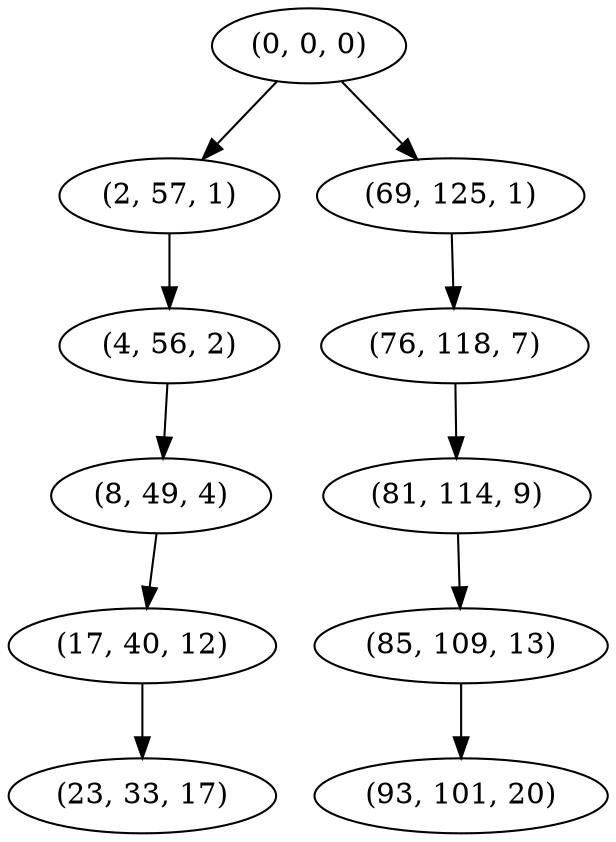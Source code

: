 digraph tree {
    "(0, 0, 0)";
    "(2, 57, 1)";
    "(4, 56, 2)";
    "(8, 49, 4)";
    "(17, 40, 12)";
    "(23, 33, 17)";
    "(69, 125, 1)";
    "(76, 118, 7)";
    "(81, 114, 9)";
    "(85, 109, 13)";
    "(93, 101, 20)";
    "(0, 0, 0)" -> "(2, 57, 1)";
    "(0, 0, 0)" -> "(69, 125, 1)";
    "(2, 57, 1)" -> "(4, 56, 2)";
    "(4, 56, 2)" -> "(8, 49, 4)";
    "(8, 49, 4)" -> "(17, 40, 12)";
    "(17, 40, 12)" -> "(23, 33, 17)";
    "(69, 125, 1)" -> "(76, 118, 7)";
    "(76, 118, 7)" -> "(81, 114, 9)";
    "(81, 114, 9)" -> "(85, 109, 13)";
    "(85, 109, 13)" -> "(93, 101, 20)";
}
